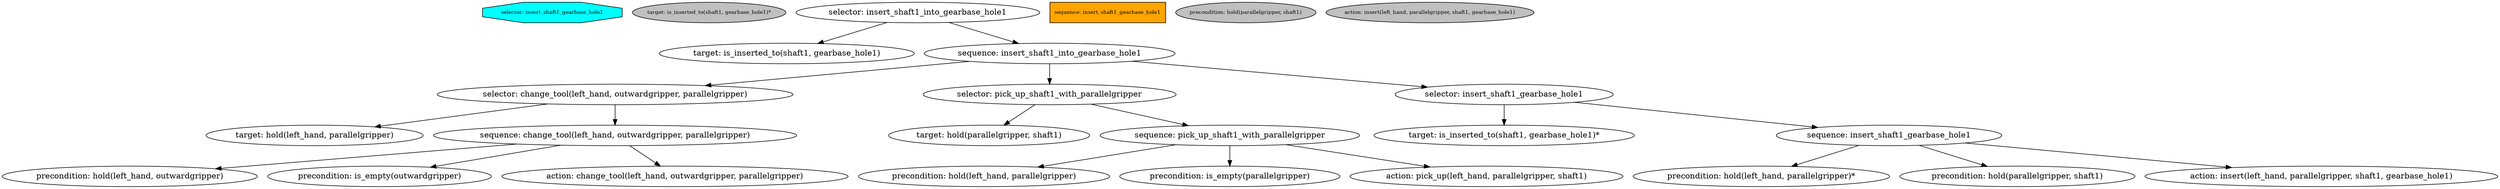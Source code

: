 digraph pastafarianism {
ordering=out;
graph [fontname="times-roman"];
node [fontname="times-roman"];
edge [fontname="times-roman"];
selector [fillcolor=cyan, fontcolor=black, fontsize=9, label="selector: insert_shaft1_into_gearbase_hole1", shape=octagon, style=filled];
target [fillcolor=gray, fontcolor=black, fontsize=9, label="target: is_inserted_to(shaft1, gearbase_hole1)", shape=ellipse, style=filled];
"selector: insert_shaft1_into_gearbase_hole1" -> "target: is_inserted_to(shaft1, gearbase_hole1)";
sequence [fillcolor=orange, fontcolor=black, fontsize=9, label="sequence: insert_shaft1_into_gearbase_hole1", shape=box, style=filled];
"selector: insert_shaft1_into_gearbase_hole1" -> "sequence: insert_shaft1_into_gearbase_hole1";
selector [fillcolor=cyan, fontcolor=black, fontsize=9, label="selector: change_tool(left_hand, outwardgripper, parallelgripper)", shape=octagon, style=filled];
"sequence: insert_shaft1_into_gearbase_hole1" -> "selector: change_tool(left_hand, outwardgripper, parallelgripper)";
target [fillcolor=gray, fontcolor=black, fontsize=9, label="target: hold(left_hand, parallelgripper)", shape=ellipse, style=filled];
"selector: change_tool(left_hand, outwardgripper, parallelgripper)" -> "target: hold(left_hand, parallelgripper)";
sequence [fillcolor=orange, fontcolor=black, fontsize=9, label="sequence: change_tool(left_hand, outwardgripper, parallelgripper)", shape=box, style=filled];
"selector: change_tool(left_hand, outwardgripper, parallelgripper)" -> "sequence: change_tool(left_hand, outwardgripper, parallelgripper)";
precondition [fillcolor=gray, fontcolor=black, fontsize=9, label="precondition: hold(left_hand, outwardgripper)", shape=ellipse, style=filled];
"sequence: change_tool(left_hand, outwardgripper, parallelgripper)" -> "precondition: hold(left_hand, outwardgripper)";
precondition [fillcolor=gray, fontcolor=black, fontsize=9, label="precondition: is_empty(outwardgripper)", shape=ellipse, style=filled];
"sequence: change_tool(left_hand, outwardgripper, parallelgripper)" -> "precondition: is_empty(outwardgripper)";
action [fillcolor=gray, fontcolor=black, fontsize=9, label="action: change_tool(left_hand, outwardgripper, parallelgripper)", shape=ellipse, style=filled];
"sequence: change_tool(left_hand, outwardgripper, parallelgripper)" -> "action: change_tool(left_hand, outwardgripper, parallelgripper)";
selector [fillcolor=cyan, fontcolor=black, fontsize=9, label="selector: pick_up_shaft1_with_parallelgripper", shape=octagon, style=filled];
"sequence: insert_shaft1_into_gearbase_hole1" -> "selector: pick_up_shaft1_with_parallelgripper";
target [fillcolor=gray, fontcolor=black, fontsize=9, label="target: hold(parallelgripper, shaft1)", shape=ellipse, style=filled];
"selector: pick_up_shaft1_with_parallelgripper" -> "target: hold(parallelgripper, shaft1)";
sequence [fillcolor=orange, fontcolor=black, fontsize=9, label="sequence: pick_up_shaft1_with_parallelgripper", shape=box, style=filled];
"selector: pick_up_shaft1_with_parallelgripper" -> "sequence: pick_up_shaft1_with_parallelgripper";
precondition [fillcolor=gray, fontcolor=black, fontsize=9, label="precondition: hold(left_hand, parallelgripper)", shape=ellipse, style=filled];
"sequence: pick_up_shaft1_with_parallelgripper" -> "precondition: hold(left_hand, parallelgripper)";
precondition [fillcolor=gray, fontcolor=black, fontsize=9, label="precondition: is_empty(parallelgripper)", shape=ellipse, style=filled];
"sequence: pick_up_shaft1_with_parallelgripper" -> "precondition: is_empty(parallelgripper)";
action [fillcolor=gray, fontcolor=black, fontsize=9, label="action: pick_up(left_hand, parallelgripper, shaft1)", shape=ellipse, style=filled];
"sequence: pick_up_shaft1_with_parallelgripper" -> "action: pick_up(left_hand, parallelgripper, shaft1)";
selector [fillcolor=cyan, fontcolor=black, fontsize=9, label="selector: insert_shaft1_gearbase_hole1", shape=octagon, style=filled];
"sequence: insert_shaft1_into_gearbase_hole1" -> "selector: insert_shaft1_gearbase_hole1";
target [fillcolor=gray, fontcolor=black, fontsize=9, label="target: is_inserted_to(shaft1, gearbase_hole1)*", shape=ellipse, style=filled];
"selector: insert_shaft1_gearbase_hole1" -> "target: is_inserted_to(shaft1, gearbase_hole1)*";
sequence [fillcolor=orange, fontcolor=black, fontsize=9, label="sequence: insert_shaft1_gearbase_hole1", shape=box, style=filled];
"selector: insert_shaft1_gearbase_hole1" -> "sequence: insert_shaft1_gearbase_hole1";
precondition [fillcolor=gray, fontcolor=black, fontsize=9, label="precondition: hold(left_hand, parallelgripper)*", shape=ellipse, style=filled];
"sequence: insert_shaft1_gearbase_hole1" -> "precondition: hold(left_hand, parallelgripper)*";
precondition [fillcolor=gray, fontcolor=black, fontsize=9, label="precondition: hold(parallelgripper, shaft1)", shape=ellipse, style=filled];
"sequence: insert_shaft1_gearbase_hole1" -> "precondition: hold(parallelgripper, shaft1)";
action [fillcolor=gray, fontcolor=black, fontsize=9, label="action: insert(left_hand, parallelgripper, shaft1, gearbase_hole1)", shape=ellipse, style=filled];
"sequence: insert_shaft1_gearbase_hole1" -> "action: insert(left_hand, parallelgripper, shaft1, gearbase_hole1)";
}
